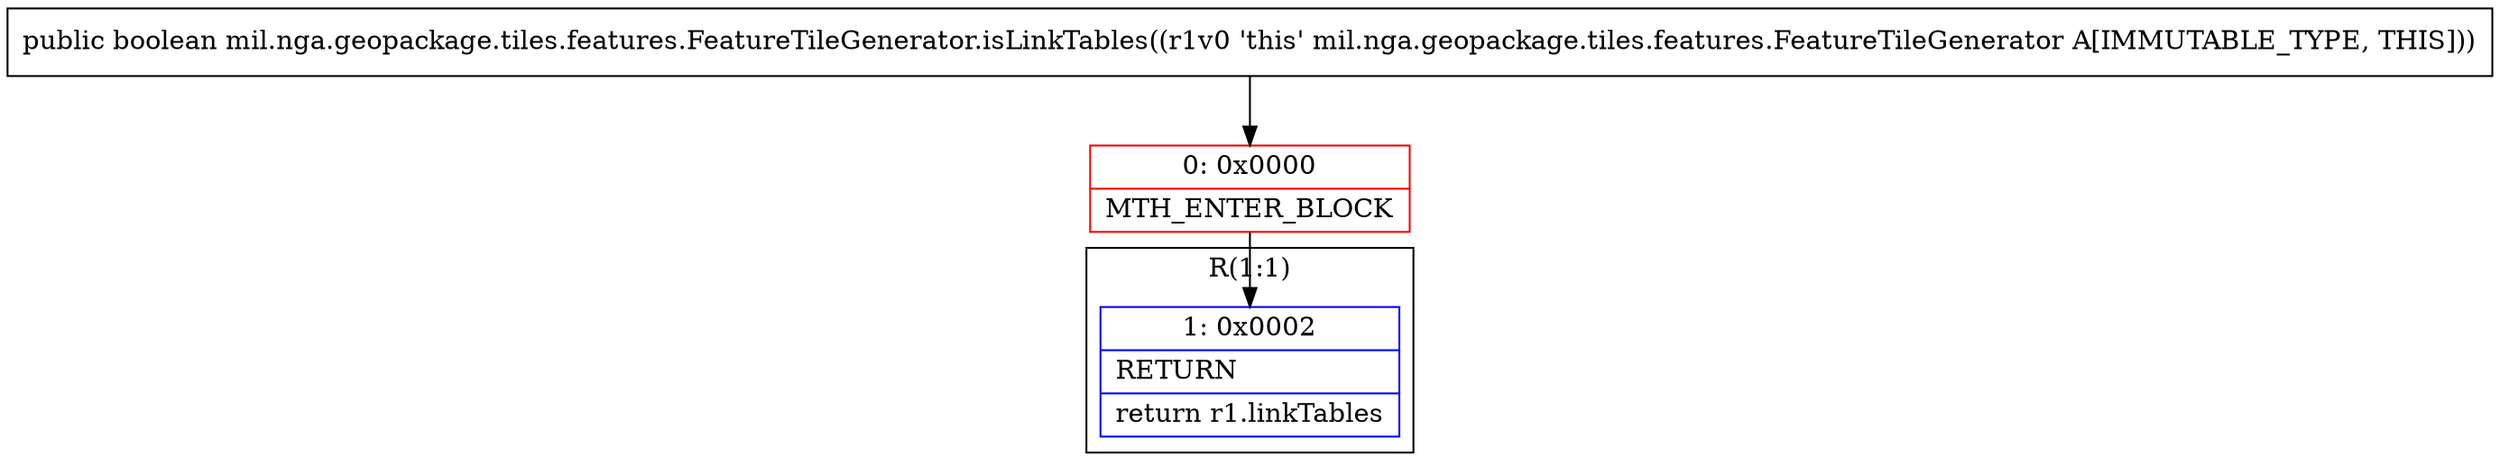 digraph "CFG formil.nga.geopackage.tiles.features.FeatureTileGenerator.isLinkTables()Z" {
subgraph cluster_Region_506617574 {
label = "R(1:1)";
node [shape=record,color=blue];
Node_1 [shape=record,label="{1\:\ 0x0002|RETURN\l|return r1.linkTables\l}"];
}
Node_0 [shape=record,color=red,label="{0\:\ 0x0000|MTH_ENTER_BLOCK\l}"];
MethodNode[shape=record,label="{public boolean mil.nga.geopackage.tiles.features.FeatureTileGenerator.isLinkTables((r1v0 'this' mil.nga.geopackage.tiles.features.FeatureTileGenerator A[IMMUTABLE_TYPE, THIS])) }"];
MethodNode -> Node_0;
Node_0 -> Node_1;
}


